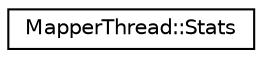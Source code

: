 digraph "Graphical Class Hierarchy"
{
 // LATEX_PDF_SIZE
  edge [fontname="Helvetica",fontsize="10",labelfontname="Helvetica",labelfontsize="10"];
  node [fontname="Helvetica",fontsize="10",shape=record];
  rankdir="LR";
  Node0 [label="MapperThread::Stats",height=0.2,width=0.4,color="black", fillcolor="white", style="filled",URL="$structMapperThread_1_1Stats.html",tooltip=" "];
}
